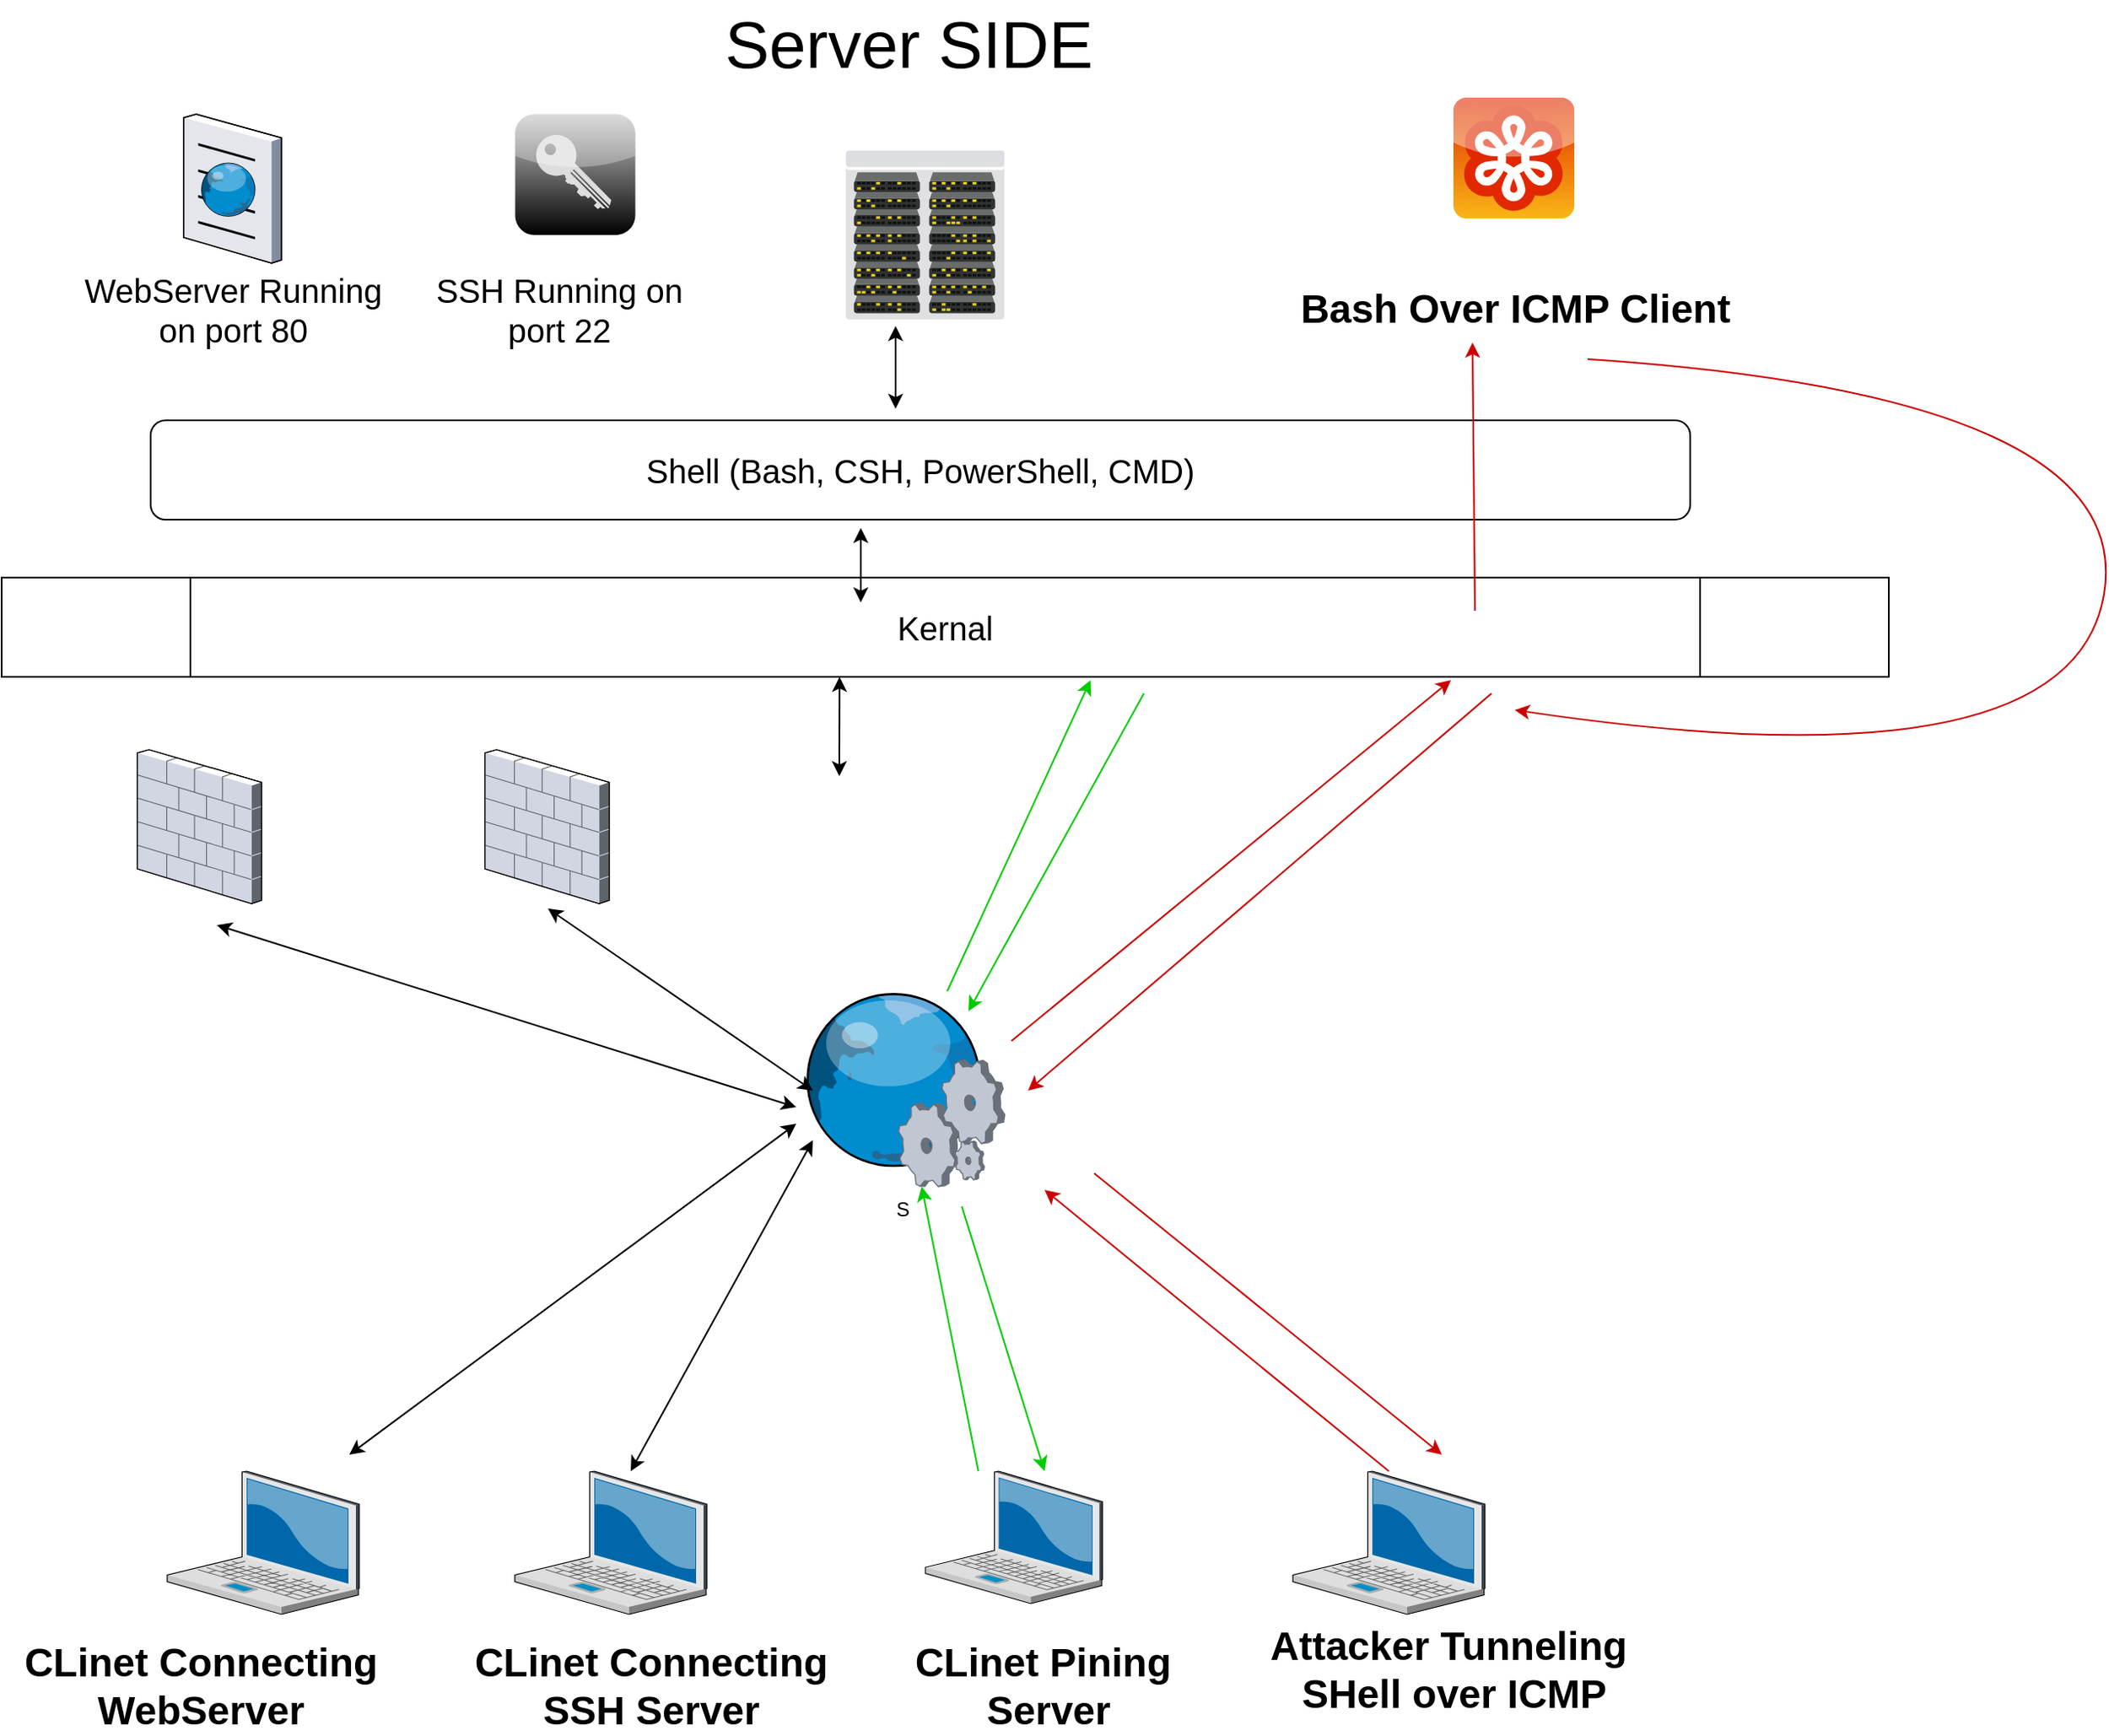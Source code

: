 <mxfile version="11.2.8" type="device" pages="1"><diagram name="Page-1" id="e3a06f82-3646-2815-327d-82caf3d4e204"><mxGraphModel dx="1708" dy="872" grid="1" gridSize="10" guides="1" tooltips="1" connect="1" arrows="1" fold="1" page="1" pageScale="1.5" pageWidth="1169" pageHeight="826" background="none" math="0" shadow="0"><root><mxCell id="0" style=";html=1;"/><mxCell id="1" style=";html=1;" parent="0"/><mxCell id="vrXwnKcH45S4BfKsxBs1-1" value="S" style="verticalLabelPosition=bottom;aspect=fixed;html=1;verticalAlign=top;strokeColor=none;align=center;outlineConnect=0;shape=mxgraph.citrix.web_service;" vertex="1" parent="1"><mxGeometry x="752" y="670" width="124" height="118" as="geometry"/></mxCell><mxCell id="vrXwnKcH45S4BfKsxBs1-3" value="" style="verticalLabelPosition=bottom;aspect=fixed;html=1;verticalAlign=top;strokeColor=none;align=center;outlineConnect=0;shape=mxgraph.citrix.laptop_2;" vertex="1" parent="1"><mxGeometry x="1050" y="960" width="116" height="86.5" as="geometry"/></mxCell><mxCell id="vrXwnKcH45S4BfKsxBs1-4" value="" style="verticalLabelPosition=bottom;aspect=fixed;html=1;verticalAlign=top;strokeColor=none;align=center;outlineConnect=0;shape=mxgraph.citrix.laptop_2;" vertex="1" parent="1"><mxGeometry x="370" y="960" width="116" height="86.5" as="geometry"/></mxCell><mxCell id="vrXwnKcH45S4BfKsxBs1-5" value="" style="verticalLabelPosition=bottom;aspect=fixed;html=1;verticalAlign=top;strokeColor=none;align=center;outlineConnect=0;shape=mxgraph.citrix.laptop_2;" vertex="1" parent="1"><mxGeometry x="580" y="960" width="116" height="86.5" as="geometry"/></mxCell><mxCell id="vrXwnKcH45S4BfKsxBs1-6" value="" style="verticalLabelPosition=bottom;aspect=fixed;html=1;verticalAlign=top;strokeColor=none;align=center;outlineConnect=0;shape=mxgraph.citrix.laptop_2;" vertex="1" parent="1"><mxGeometry x="828" y="960" width="107" height="80" as="geometry"/></mxCell><mxCell id="vrXwnKcH45S4BfKsxBs1-8" value="" style="verticalLabelPosition=bottom;aspect=fixed;html=1;verticalAlign=top;strokeColor=none;align=center;outlineConnect=0;shape=mxgraph.citrix.datacenter;" vertex="1" parent="1"><mxGeometry x="780" y="162" width="96" height="102" as="geometry"/></mxCell><mxCell id="vrXwnKcH45S4BfKsxBs1-9" value="" style="verticalLabelPosition=bottom;aspect=fixed;html=1;verticalAlign=top;strokeColor=none;align=center;outlineConnect=0;shape=mxgraph.citrix.firewall;" vertex="1" parent="1"><mxGeometry x="352" y="524" width="75" height="93" as="geometry"/></mxCell><mxCell id="vrXwnKcH45S4BfKsxBs1-10" value="" style="verticalLabelPosition=bottom;aspect=fixed;html=1;verticalAlign=top;strokeColor=none;align=center;outlineConnect=0;shape=mxgraph.citrix.firewall;" vertex="1" parent="1"><mxGeometry x="562" y="524" width="75" height="93" as="geometry"/></mxCell><mxCell id="vrXwnKcH45S4BfKsxBs1-12" value="&lt;font style=&quot;font-size: 20px&quot;&gt;Kernal&lt;/font&gt;" style="shape=process;whiteSpace=wrap;html=1;backgroundOutline=1;" vertex="1" parent="1"><mxGeometry x="270" y="420" width="1140" height="60" as="geometry"/></mxCell><mxCell id="vrXwnKcH45S4BfKsxBs1-13" value="&lt;font style=&quot;font-size: 20px&quot;&gt;Shell (Bash, CSH, PowerShell, CMD)&lt;/font&gt;" style="rounded=1;whiteSpace=wrap;html=1;" vertex="1" parent="1"><mxGeometry x="360" y="325" width="930" height="60" as="geometry"/></mxCell><mxCell id="vrXwnKcH45S4BfKsxBs1-14" value="" style="verticalLabelPosition=bottom;aspect=fixed;html=1;verticalAlign=top;strokeColor=none;align=center;outlineConnect=0;shape=mxgraph.citrix.browser;" vertex="1" parent="1"><mxGeometry x="380" y="140" width="59" height="90" as="geometry"/></mxCell><mxCell id="vrXwnKcH45S4BfKsxBs1-15" value="" style="verticalLabelPosition=bottom;aspect=fixed;html=1;verticalAlign=top;strokeColor=none;align=center;outlineConnect=0;shape=mxgraph.citrix.role_security;fillColor=#CCCCCC;gradientColor=#000000;gradientDirection=south;" vertex="1" parent="1"><mxGeometry x="580" y="140" width="73" height="73" as="geometry"/></mxCell><mxCell id="vrXwnKcH45S4BfKsxBs1-16" value="&lt;font style=&quot;font-size: 20px&quot;&gt;WebServer Running on port 80&lt;/font&gt;" style="text;html=1;strokeColor=none;fillColor=none;align=center;verticalAlign=middle;whiteSpace=wrap;rounded=0;" vertex="1" parent="1"><mxGeometry x="318" y="223" width="184" height="70" as="geometry"/></mxCell><mxCell id="vrXwnKcH45S4BfKsxBs1-18" value="&lt;font style=&quot;font-size: 20px&quot;&gt;SSH Running on port 22&lt;/font&gt;" style="text;html=1;strokeColor=none;fillColor=none;align=center;verticalAlign=middle;whiteSpace=wrap;rounded=0;" vertex="1" parent="1"><mxGeometry x="512" y="238" width="190" height="40" as="geometry"/></mxCell><mxCell id="vrXwnKcH45S4BfKsxBs1-19" value="" style="endArrow=classic;startArrow=classic;html=1;" edge="1" parent="1"><mxGeometry width="50" height="50" relative="1" as="geometry"><mxPoint x="480" y="950" as="sourcePoint"/><mxPoint x="750" y="750" as="targetPoint"/></mxGeometry></mxCell><mxCell id="vrXwnKcH45S4BfKsxBs1-20" value="" style="endArrow=classic;startArrow=classic;html=1;" edge="1" parent="1"><mxGeometry width="50" height="50" relative="1" as="geometry"><mxPoint x="750" y="740" as="sourcePoint"/><mxPoint x="400" y="630" as="targetPoint"/></mxGeometry></mxCell><mxCell id="vrXwnKcH45S4BfKsxBs1-21" value="" style="endArrow=classic;startArrow=classic;html=1;" edge="1" parent="1"><mxGeometry width="50" height="50" relative="1" as="geometry"><mxPoint x="650" y="960" as="sourcePoint"/><mxPoint x="760" y="760" as="targetPoint"/></mxGeometry></mxCell><mxCell id="vrXwnKcH45S4BfKsxBs1-22" value="" style="endArrow=classic;startArrow=classic;html=1;" edge="1" parent="1"><mxGeometry width="50" height="50" relative="1" as="geometry"><mxPoint x="760" y="730" as="sourcePoint"/><mxPoint x="600" y="620" as="targetPoint"/></mxGeometry></mxCell><mxCell id="vrXwnKcH45S4BfKsxBs1-23" value="" style="endArrow=classic;startArrow=classic;html=1;" edge="1" parent="1"><mxGeometry width="50" height="50" relative="1" as="geometry"><mxPoint x="810" y="318" as="sourcePoint"/><mxPoint x="810" y="268" as="targetPoint"/></mxGeometry></mxCell><mxCell id="vrXwnKcH45S4BfKsxBs1-24" value="" style="endArrow=classic;startArrow=classic;html=1;" edge="1" parent="1"><mxGeometry width="50" height="50" relative="1" as="geometry"><mxPoint x="789" y="435" as="sourcePoint"/><mxPoint x="789" y="390" as="targetPoint"/></mxGeometry></mxCell><mxCell id="vrXwnKcH45S4BfKsxBs1-26" value="" style="endArrow=classic;startArrow=classic;html=1;entryX=0.444;entryY=1;entryDx=0;entryDy=0;entryPerimeter=0;" edge="1" parent="1" target="vrXwnKcH45S4BfKsxBs1-12"><mxGeometry width="50" height="50" relative="1" as="geometry"><mxPoint x="776" y="540" as="sourcePoint"/><mxPoint x="830" y="590" as="targetPoint"/></mxGeometry></mxCell><mxCell id="vrXwnKcH45S4BfKsxBs1-28" value="" style="endArrow=classic;html=1;strokeColor=#00CC00;" edge="1" parent="1" target="vrXwnKcH45S4BfKsxBs1-1"><mxGeometry width="50" height="50" relative="1" as="geometry"><mxPoint x="860" y="960" as="sourcePoint"/><mxPoint x="320" y="1070" as="targetPoint"/></mxGeometry></mxCell><mxCell id="vrXwnKcH45S4BfKsxBs1-29" value="" style="endArrow=classic;html=1;entryX=0.577;entryY=1.033;entryDx=0;entryDy=0;entryPerimeter=0;strokeColor=#00CC00;" edge="1" parent="1" source="vrXwnKcH45S4BfKsxBs1-1" target="vrXwnKcH45S4BfKsxBs1-12"><mxGeometry width="50" height="50" relative="1" as="geometry"><mxPoint x="860" y="710" as="sourcePoint"/><mxPoint x="930" y="630" as="targetPoint"/></mxGeometry></mxCell><mxCell id="vrXwnKcH45S4BfKsxBs1-30" value="" style="endArrow=classic;html=1;entryX=0.823;entryY=0.102;entryDx=0;entryDy=0;entryPerimeter=0;strokeColor=#00CC00;" edge="1" parent="1" target="vrXwnKcH45S4BfKsxBs1-1"><mxGeometry width="50" height="50" relative="1" as="geometry"><mxPoint x="960" y="490" as="sourcePoint"/><mxPoint x="880" y="729" as="targetPoint"/></mxGeometry></mxCell><mxCell id="vrXwnKcH45S4BfKsxBs1-32" value="" style="endArrow=classic;html=1;strokeColor=#CC0000;" edge="1" parent="1"><mxGeometry width="50" height="50" relative="1" as="geometry"><mxPoint x="930" y="780" as="sourcePoint"/><mxPoint x="1140" y="950" as="targetPoint"/></mxGeometry></mxCell><mxCell id="vrXwnKcH45S4BfKsxBs1-34" value="" style="endArrow=classic;html=1;strokeColor=#CC0000;" edge="1" parent="1"><mxGeometry width="50" height="50" relative="1" as="geometry"><mxPoint x="1108" y="960" as="sourcePoint"/><mxPoint x="900" y="790" as="targetPoint"/></mxGeometry></mxCell><mxCell id="vrXwnKcH45S4BfKsxBs1-36" value="" style="endArrow=classic;html=1;entryX=0.768;entryY=1.033;entryDx=0;entryDy=0;entryPerimeter=0;strokeColor=#CC0000;" edge="1" parent="1" target="vrXwnKcH45S4BfKsxBs1-12"><mxGeometry width="50" height="50" relative="1" as="geometry"><mxPoint x="880" y="700" as="sourcePoint"/><mxPoint x="1165.84" y="570.52" as="targetPoint"/></mxGeometry></mxCell><mxCell id="vrXwnKcH45S4BfKsxBs1-37" value="" style="verticalLabelPosition=bottom;aspect=fixed;html=1;verticalAlign=top;strokeColor=none;align=center;outlineConnect=0;shape=mxgraph.citrix.goto_meeting;fillColor=#FAB616;gradientColor=#E12800;gradientDirection=north;" vertex="1" parent="1"><mxGeometry x="1147" y="130" width="73" height="73" as="geometry"/></mxCell><mxCell id="vrXwnKcH45S4BfKsxBs1-39" value="Bash Over ICMP Client" style="text;strokeColor=none;fillColor=none;html=1;fontSize=24;fontStyle=1;verticalAlign=middle;align=center;" vertex="1" parent="1"><mxGeometry x="1133.5" y="238" width="100" height="40" as="geometry"/></mxCell><mxCell id="vrXwnKcH45S4BfKsxBs1-40" value="" style="endArrow=classic;html=1;entryX=0.25;entryY=1;entryDx=0;entryDy=0;strokeColor=#CC0000;" edge="1" parent="1" target="vrXwnKcH45S4BfKsxBs1-39"><mxGeometry width="50" height="50" relative="1" as="geometry"><mxPoint x="1160" y="440" as="sourcePoint"/><mxPoint x="1210" y="390" as="targetPoint"/></mxGeometry></mxCell><mxCell id="vrXwnKcH45S4BfKsxBs1-44" value="" style="curved=1;endArrow=classic;html=1;exitX=0.945;exitY=1.25;exitDx=0;exitDy=0;exitPerimeter=0;strokeColor=#CC0000;" edge="1" parent="1" source="vrXwnKcH45S4BfKsxBs1-39"><mxGeometry width="50" height="50" relative="1" as="geometry"><mxPoint x="1540" y="400" as="sourcePoint"/><mxPoint x="1184" y="500" as="targetPoint"/><Array as="points"><mxPoint x="1560" y="310"/><mxPoint x="1520" y="550"/></Array></mxGeometry></mxCell><mxCell id="vrXwnKcH45S4BfKsxBs1-45" value="" style="endArrow=classic;html=1;strokeColor=#CC0000;" edge="1" parent="1"><mxGeometry width="50" height="50" relative="1" as="geometry"><mxPoint x="1170" y="490" as="sourcePoint"/><mxPoint x="890" y="730" as="targetPoint"/></mxGeometry></mxCell><mxCell id="vrXwnKcH45S4BfKsxBs1-48" value="CLinet Connecting &lt;br&gt;WebServer" style="text;strokeColor=none;fillColor=none;html=1;fontSize=24;fontStyle=1;verticalAlign=middle;align=center;" vertex="1" parent="1"><mxGeometry x="270" y="1070" width="240" height="40" as="geometry"/></mxCell><mxCell id="vrXwnKcH45S4BfKsxBs1-49" value="&lt;font style=&quot;font-size: 40px&quot;&gt;Server SIDE&lt;/font&gt;" style="text;html=1;resizable=0;points=[];autosize=1;align=left;verticalAlign=top;spacingTop=-4;" vertex="1" parent="1"><mxGeometry x="705" y="71" width="240" height="30" as="geometry"/></mxCell><mxCell id="vrXwnKcH45S4BfKsxBs1-51" value="" style="endArrow=classic;html=1;strokeColor=#00CC00;" edge="1" parent="1"><mxGeometry width="50" height="50" relative="1" as="geometry"><mxPoint x="850" y="800" as="sourcePoint"/><mxPoint x="900" y="960" as="targetPoint"/></mxGeometry></mxCell><mxCell id="vrXwnKcH45S4BfKsxBs1-57" value="CLinet Connecting &lt;br&gt;SSH Server" style="text;strokeColor=none;fillColor=none;html=1;fontSize=24;fontStyle=1;verticalAlign=middle;align=center;" vertex="1" parent="1"><mxGeometry x="542" y="1070" width="240" height="40" as="geometry"/></mxCell><mxCell id="vrXwnKcH45S4BfKsxBs1-58" value="CLinet Pining&amp;nbsp;&lt;br&gt;Server" style="text;strokeColor=none;fillColor=none;html=1;fontSize=24;fontStyle=1;verticalAlign=middle;align=center;" vertex="1" parent="1"><mxGeometry x="782" y="1070" width="240" height="40" as="geometry"/></mxCell><mxCell id="vrXwnKcH45S4BfKsxBs1-59" value="Attacker Tunneling&amp;nbsp;&lt;br&gt;SHell over ICMP" style="text;strokeColor=none;fillColor=none;html=1;fontSize=24;fontStyle=1;verticalAlign=middle;align=center;" vertex="1" parent="1"><mxGeometry x="1027" y="1060" width="240" height="40" as="geometry"/></mxCell></root></mxGraphModel></diagram></mxfile>